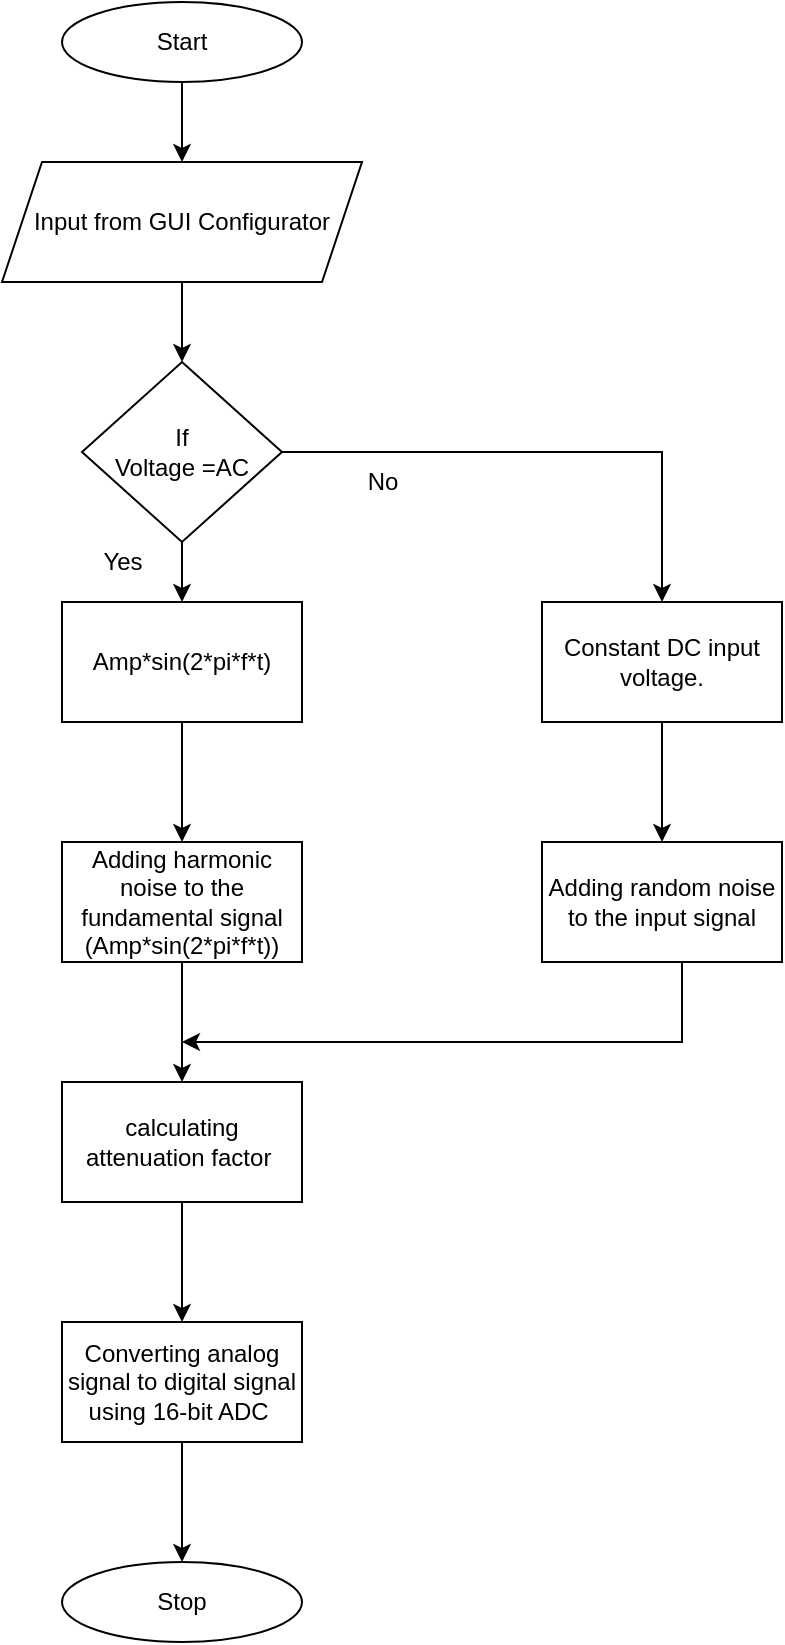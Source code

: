 <mxfile version="14.1.1" type="github"><diagram id="6JNhtQhfZCkFZl-sEo9U" name="Page-1"><mxGraphModel dx="1102" dy="582" grid="1" gridSize="10" guides="1" tooltips="1" connect="1" arrows="1" fold="1" page="1" pageScale="1" pageWidth="850" pageHeight="1100" math="0" shadow="0"><root><mxCell id="0"/><mxCell id="1" parent="0"/><mxCell id="U6OkQGOFrlJC6KknRQo_-1" value="Start" style="ellipse;whiteSpace=wrap;html=1;" vertex="1" parent="1"><mxGeometry x="280" y="60" width="120" height="40" as="geometry"/></mxCell><mxCell id="U6OkQGOFrlJC6KknRQo_-12" value="" style="edgeStyle=orthogonalEdgeStyle;rounded=0;orthogonalLoop=1;jettySize=auto;html=1;" edge="1" parent="1" source="U6OkQGOFrlJC6KknRQo_-2" target="U6OkQGOFrlJC6KknRQo_-7"><mxGeometry relative="1" as="geometry"/></mxCell><mxCell id="U6OkQGOFrlJC6KknRQo_-2" value="Input from GUI Configurator" style="shape=parallelogram;perimeter=parallelogramPerimeter;whiteSpace=wrap;html=1;fixedSize=1;" vertex="1" parent="1"><mxGeometry x="250" y="140" width="180" height="60" as="geometry"/></mxCell><mxCell id="U6OkQGOFrlJC6KknRQo_-19" value="" style="edgeStyle=orthogonalEdgeStyle;rounded=0;orthogonalLoop=1;jettySize=auto;html=1;" edge="1" parent="1" source="U6OkQGOFrlJC6KknRQo_-3" target="U6OkQGOFrlJC6KknRQo_-9"><mxGeometry relative="1" as="geometry"/></mxCell><mxCell id="U6OkQGOFrlJC6KknRQo_-3" value="Converting analog signal to digital signal using 16-bit ADC&amp;nbsp;" style="rounded=0;whiteSpace=wrap;html=1;" vertex="1" parent="1"><mxGeometry x="280" y="720" width="120" height="60" as="geometry"/></mxCell><mxCell id="U6OkQGOFrlJC6KknRQo_-16" value="" style="edgeStyle=orthogonalEdgeStyle;rounded=0;orthogonalLoop=1;jettySize=auto;html=1;" edge="1" parent="1" source="U6OkQGOFrlJC6KknRQo_-4" target="U6OkQGOFrlJC6KknRQo_-5"><mxGeometry relative="1" as="geometry"/></mxCell><mxCell id="U6OkQGOFrlJC6KknRQo_-4" value="Amp*sin(2*pi*f*t)" style="rounded=0;whiteSpace=wrap;html=1;" vertex="1" parent="1"><mxGeometry x="280" y="360" width="120" height="60" as="geometry"/></mxCell><mxCell id="U6OkQGOFrlJC6KknRQo_-17" value="" style="edgeStyle=orthogonalEdgeStyle;rounded=0;orthogonalLoop=1;jettySize=auto;html=1;" edge="1" parent="1" source="U6OkQGOFrlJC6KknRQo_-5" target="U6OkQGOFrlJC6KknRQo_-6"><mxGeometry relative="1" as="geometry"/></mxCell><mxCell id="U6OkQGOFrlJC6KknRQo_-5" value="Adding harmonic noise to the fundamental signal (Amp*sin(2*pi*f*t))" style="rounded=0;whiteSpace=wrap;html=1;" vertex="1" parent="1"><mxGeometry x="280" y="480" width="120" height="60" as="geometry"/></mxCell><mxCell id="U6OkQGOFrlJC6KknRQo_-18" value="" style="edgeStyle=orthogonalEdgeStyle;rounded=0;orthogonalLoop=1;jettySize=auto;html=1;" edge="1" parent="1" source="U6OkQGOFrlJC6KknRQo_-6" target="U6OkQGOFrlJC6KknRQo_-3"><mxGeometry relative="1" as="geometry"/></mxCell><mxCell id="U6OkQGOFrlJC6KknRQo_-6" value="calculating attenuation factor&amp;nbsp;" style="rounded=0;whiteSpace=wrap;html=1;" vertex="1" parent="1"><mxGeometry x="280" y="600" width="120" height="60" as="geometry"/></mxCell><mxCell id="U6OkQGOFrlJC6KknRQo_-14" value="" style="edgeStyle=orthogonalEdgeStyle;rounded=0;orthogonalLoop=1;jettySize=auto;html=1;" edge="1" parent="1" source="U6OkQGOFrlJC6KknRQo_-7" target="U6OkQGOFrlJC6KknRQo_-4"><mxGeometry relative="1" as="geometry"/></mxCell><mxCell id="U6OkQGOFrlJC6KknRQo_-26" style="edgeStyle=orthogonalEdgeStyle;rounded=0;orthogonalLoop=1;jettySize=auto;html=1;entryX=0.5;entryY=0;entryDx=0;entryDy=0;" edge="1" parent="1" source="U6OkQGOFrlJC6KknRQo_-7" target="U6OkQGOFrlJC6KknRQo_-21"><mxGeometry relative="1" as="geometry"/></mxCell><mxCell id="U6OkQGOFrlJC6KknRQo_-7" value="If&lt;br&gt;Voltage =AC" style="rhombus;whiteSpace=wrap;html=1;" vertex="1" parent="1"><mxGeometry x="290" y="240" width="100" height="90" as="geometry"/></mxCell><mxCell id="U6OkQGOFrlJC6KknRQo_-9" value="Stop" style="ellipse;whiteSpace=wrap;html=1;" vertex="1" parent="1"><mxGeometry x="280" y="840" width="120" height="40" as="geometry"/></mxCell><mxCell id="U6OkQGOFrlJC6KknRQo_-10" value="" style="endArrow=classic;html=1;exitX=0.5;exitY=1;exitDx=0;exitDy=0;entryX=0.5;entryY=0;entryDx=0;entryDy=0;" edge="1" parent="1" source="U6OkQGOFrlJC6KknRQo_-1" target="U6OkQGOFrlJC6KknRQo_-2"><mxGeometry width="50" height="50" relative="1" as="geometry"><mxPoint x="400" y="290" as="sourcePoint"/><mxPoint x="450" y="240" as="targetPoint"/></mxGeometry></mxCell><mxCell id="U6OkQGOFrlJC6KknRQo_-20" value="Yes" style="text;html=1;align=center;verticalAlign=middle;resizable=0;points=[];autosize=1;" vertex="1" parent="1"><mxGeometry x="290" y="330" width="40" height="20" as="geometry"/></mxCell><mxCell id="U6OkQGOFrlJC6KknRQo_-23" value="" style="edgeStyle=orthogonalEdgeStyle;rounded=0;orthogonalLoop=1;jettySize=auto;html=1;" edge="1" parent="1" source="U6OkQGOFrlJC6KknRQo_-21" target="U6OkQGOFrlJC6KknRQo_-22"><mxGeometry relative="1" as="geometry"/></mxCell><mxCell id="U6OkQGOFrlJC6KknRQo_-21" value="Constant DC input voltage." style="rounded=0;whiteSpace=wrap;html=1;" vertex="1" parent="1"><mxGeometry x="520" y="360" width="120" height="60" as="geometry"/></mxCell><mxCell id="U6OkQGOFrlJC6KknRQo_-25" style="edgeStyle=orthogonalEdgeStyle;rounded=0;orthogonalLoop=1;jettySize=auto;html=1;" edge="1" parent="1" source="U6OkQGOFrlJC6KknRQo_-22"><mxGeometry relative="1" as="geometry"><mxPoint x="340" y="580" as="targetPoint"/><Array as="points"><mxPoint x="590" y="580"/></Array></mxGeometry></mxCell><mxCell id="U6OkQGOFrlJC6KknRQo_-22" value="Adding random noise to the input signal" style="rounded=0;whiteSpace=wrap;html=1;" vertex="1" parent="1"><mxGeometry x="520" y="480" width="120" height="60" as="geometry"/></mxCell><mxCell id="U6OkQGOFrlJC6KknRQo_-27" value="No" style="text;html=1;align=center;verticalAlign=middle;resizable=0;points=[];autosize=1;" vertex="1" parent="1"><mxGeometry x="425" y="290" width="30" height="20" as="geometry"/></mxCell></root></mxGraphModel></diagram></mxfile>